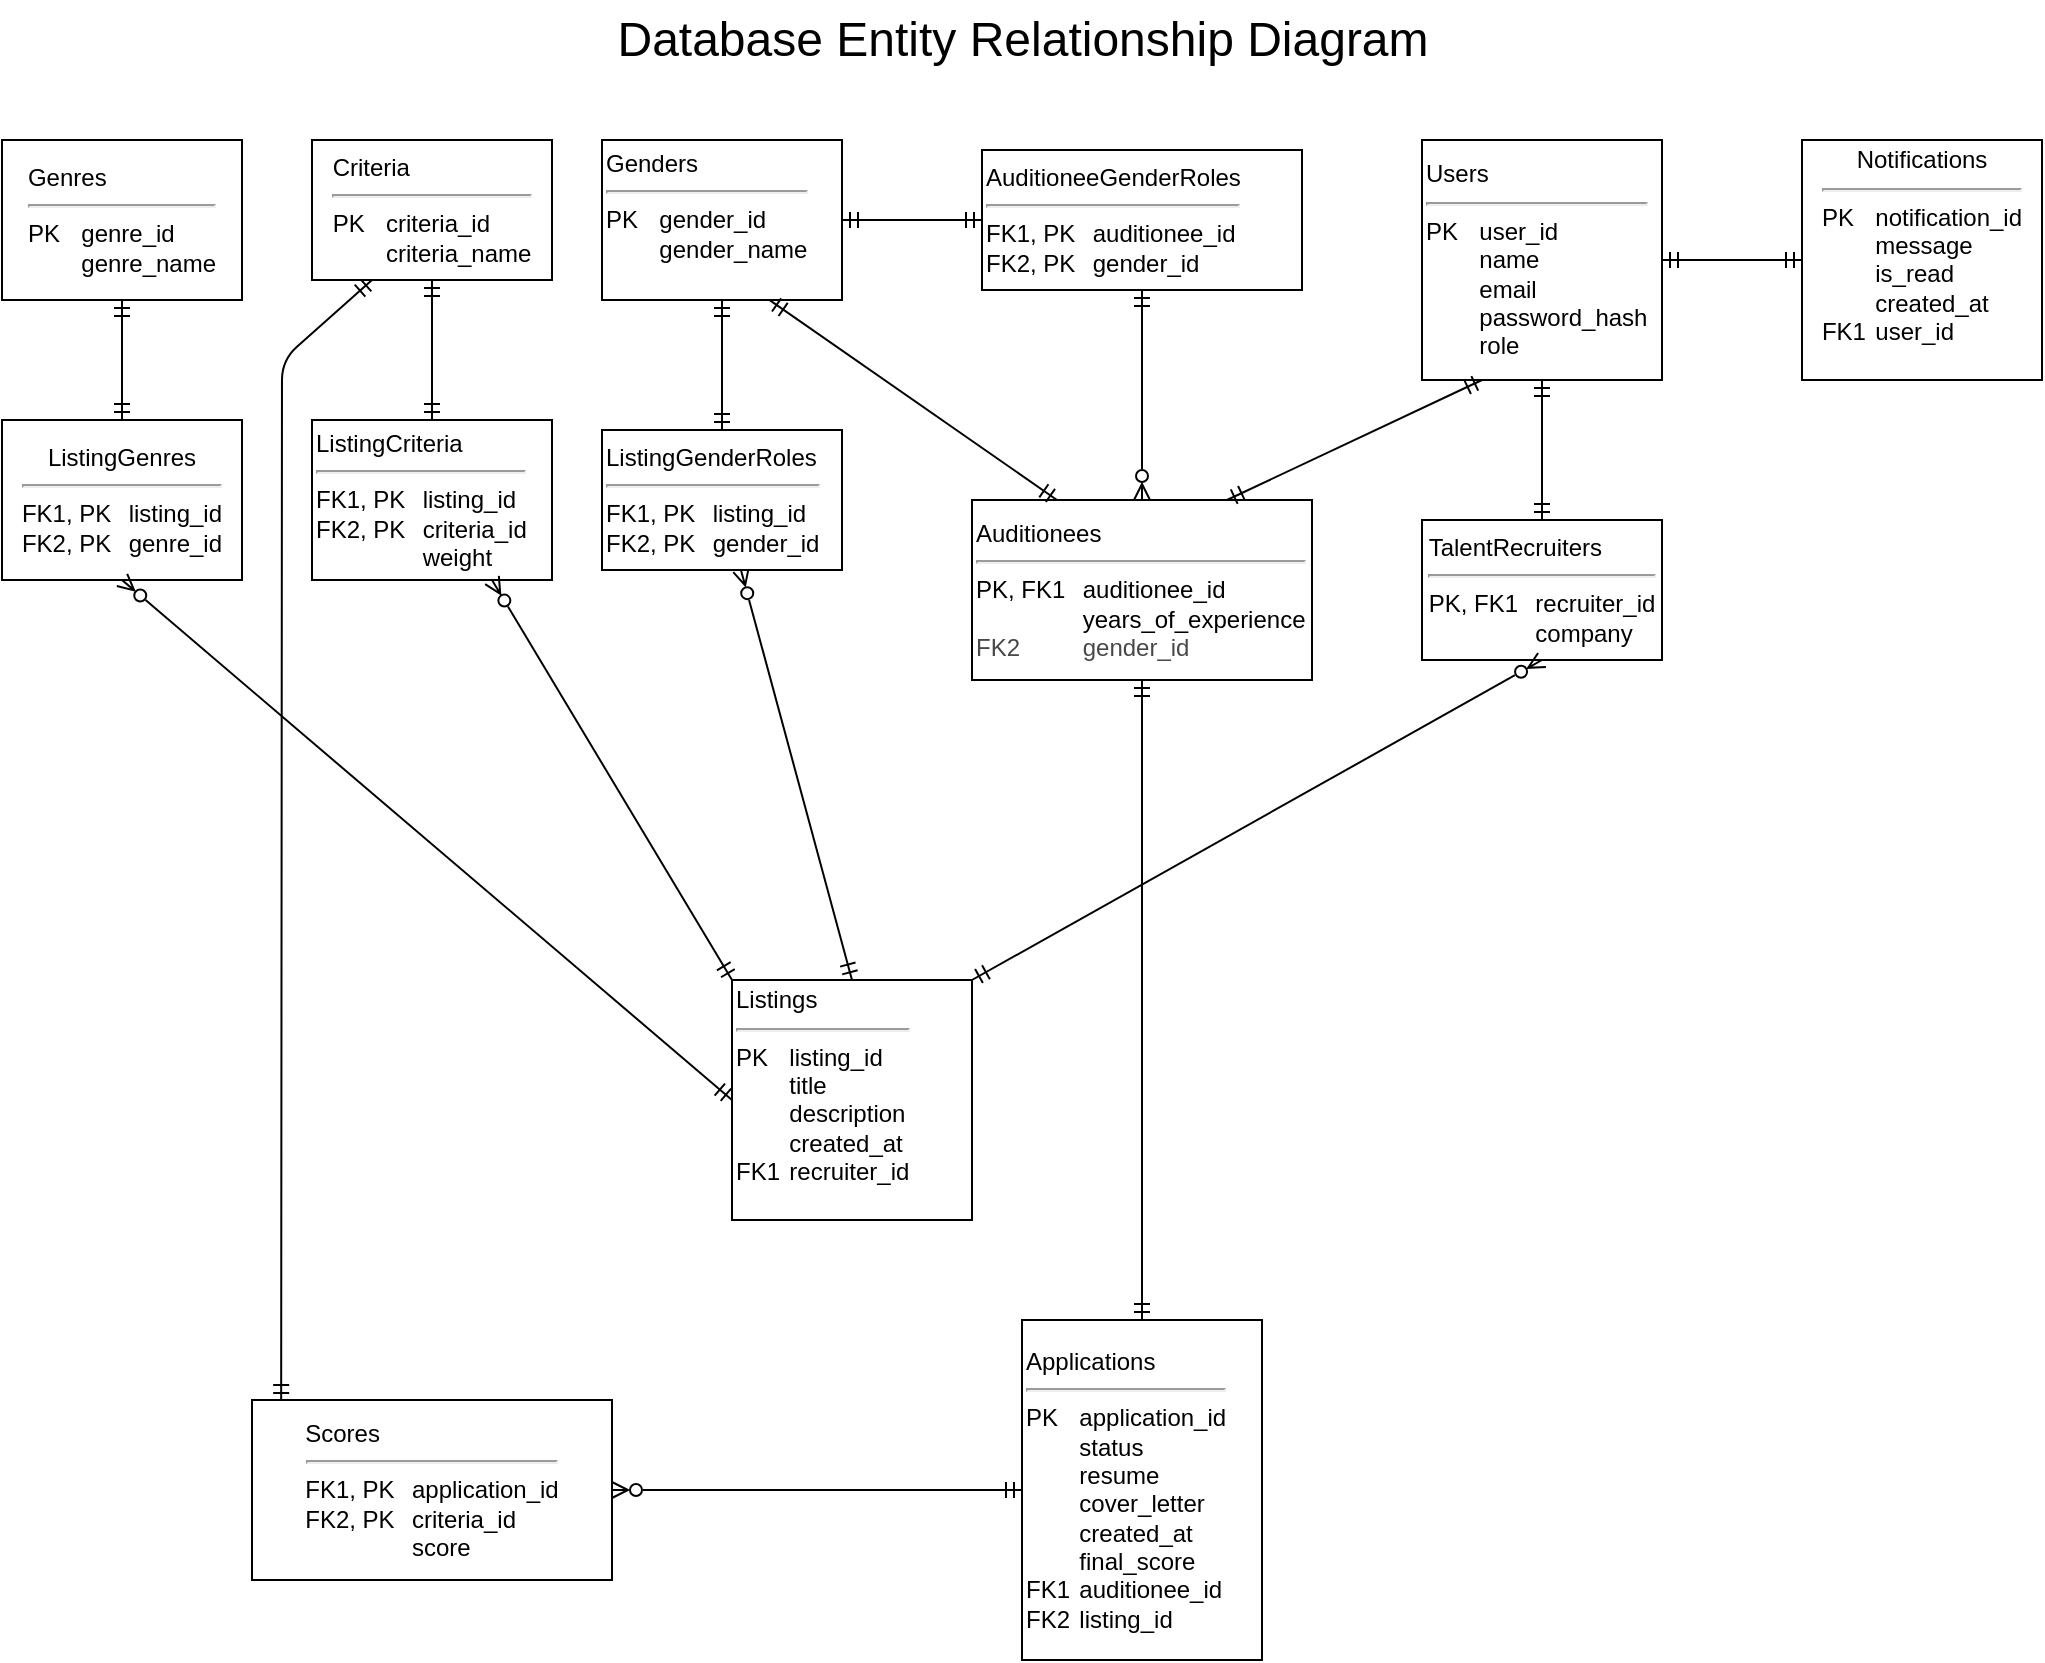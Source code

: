 <mxfile>
    <diagram id="CxO5IZroiXUPnOasfVo5" name="Page-1">
        <mxGraphModel dx="2583" dy="1251" grid="1" gridSize="10" guides="1" tooltips="1" connect="1" arrows="1" fold="1" page="1" pageScale="1" pageWidth="850" pageHeight="1100" math="0" shadow="0">
            <root>
                <mxCell id="0"/>
                <mxCell id="1" parent="0"/>
                <mxCell id="22" value="Genders&lt;div&gt;&lt;hr&gt;PK&lt;span style=&quot;white-space: pre;&quot;&gt;&#x9;&lt;/span&gt;gender_id&lt;/div&gt;&lt;div&gt;&lt;span style=&quot;white-space: pre;&quot;&gt;&#x9;&lt;/span&gt;gender_name&lt;/div&gt;&lt;div&gt;&lt;br&gt;&lt;/div&gt;" style="whiteSpace=wrap;html=1;align=left;" vertex="1" parent="1">
                    <mxGeometry x="-205" y="110" width="120" height="80" as="geometry"/>
                </mxCell>
                <mxCell id="23" value="&lt;div style=&quot;text-align: left;&quot;&gt;&lt;span style=&quot;background-color: transparent;&quot;&gt;Genres&lt;/span&gt;&lt;/div&gt;&lt;div&gt;&lt;hr style=&quot;text-align: left;&quot;&gt;&lt;div style=&quot;text-align: left;&quot;&gt;&lt;span style=&quot;background-color: transparent;&quot;&gt;PK&lt;/span&gt;&lt;span style=&quot;background-color: transparent; white-space: pre;&quot;&gt;&#x9;&lt;/span&gt;&lt;span style=&quot;background-color: transparent;&quot;&gt;genre_id&lt;/span&gt;&lt;/div&gt;&lt;/div&gt;&lt;div style=&quot;text-align: left;&quot;&gt;&lt;span style=&quot;white-space: pre;&quot;&gt;&#x9;&lt;/span&gt;genre_name&lt;br&gt;&lt;/div&gt;" style="whiteSpace=wrap;html=1;" vertex="1" parent="1">
                    <mxGeometry x="-505" y="110" width="120" height="80" as="geometry"/>
                </mxCell>
                <mxCell id="24" value="Users&lt;div&gt;&lt;hr&gt;PK&lt;span style=&quot;white-space: pre;&quot;&gt;&#x9;&lt;/span&gt;user_id&lt;/div&gt;&lt;div&gt;&lt;span style=&quot;white-space: pre;&quot;&gt;&#x9;&lt;/span&gt;name&lt;br&gt;&lt;/div&gt;&lt;div&gt;&lt;span style=&quot;white-space: pre;&quot;&gt;&#x9;&lt;/span&gt;email&lt;br&gt;&lt;/div&gt;&lt;div&gt;&lt;span style=&quot;white-space: pre;&quot;&gt;&#x9;&lt;/span&gt;password_hash&lt;br&gt;&lt;/div&gt;&lt;div&gt;&lt;span style=&quot;white-space: pre;&quot;&gt;&#x9;&lt;/span&gt;role&lt;br&gt;&lt;/div&gt;" style="whiteSpace=wrap;html=1;align=left;" vertex="1" parent="1">
                    <mxGeometry x="205" y="110" width="120" height="120" as="geometry"/>
                </mxCell>
                <mxCell id="25" value="Auditionees&lt;div&gt;&lt;hr&gt;PK, FK1&lt;span style=&quot;white-space: pre;&quot;&gt;&#x9;&lt;/span&gt;auditionee_id&lt;/div&gt;&lt;div&gt;&lt;span style=&quot;white-space: pre;&quot;&gt;&lt;span style=&quot;white-space: pre;&quot;&gt;&#x9;&lt;/span&gt;&#x9;&lt;/span&gt;years_of_experience&lt;br&gt;&lt;/div&gt;&lt;div&gt;&lt;font color=&quot;#484848&quot;&gt;FK2&lt;span style=&quot;white-space: pre;&quot;&gt;&#x9;&lt;/span&gt;&lt;span style=&quot;white-space: pre;&quot;&gt;&#x9;&lt;/span&gt;gender_id&lt;/font&gt;&lt;/div&gt;" style="whiteSpace=wrap;html=1;align=left;" vertex="1" parent="1">
                    <mxGeometry x="-20" y="290" width="170" height="90" as="geometry"/>
                </mxCell>
                <mxCell id="26" value="&lt;div style=&quot;text-align: left;&quot;&gt;&lt;span style=&quot;background-color: transparent;&quot;&gt;TalentRecruiters&lt;/span&gt;&lt;/div&gt;&lt;div&gt;&lt;hr style=&quot;text-align: left;&quot;&gt;&lt;div style=&quot;text-align: left;&quot;&gt;&lt;span style=&quot;background-color: transparent;&quot;&gt;PK, FK1&lt;/span&gt;&lt;span style=&quot;background-color: transparent; white-space: pre;&quot;&gt;&#x9;&lt;/span&gt;&lt;span style=&quot;background-color: transparent;&quot;&gt;recruiter_id&lt;/span&gt;&lt;/div&gt;&lt;/div&gt;&lt;div style=&quot;text-align: left;&quot;&gt;&lt;span style=&quot;white-space: pre;&quot;&gt;&#x9;&lt;/span&gt;&lt;span style=&quot;white-space: pre;&quot;&gt;&#x9;&lt;/span&gt;company&lt;br&gt;&lt;/div&gt;" style="whiteSpace=wrap;html=1;" vertex="1" parent="1">
                    <mxGeometry x="205" y="300" width="120" height="70" as="geometry"/>
                </mxCell>
                <mxCell id="27" value="Listings&lt;div&gt;&lt;hr&gt;PK&lt;span style=&quot;white-space: pre;&quot;&gt;&#x9;&lt;/span&gt;listing_id&lt;/div&gt;&lt;div&gt;&lt;span style=&quot;white-space: pre;&quot;&gt;&#x9;&lt;/span&gt;title&lt;br&gt;&lt;/div&gt;&lt;div&gt;&lt;span style=&quot;white-space: pre;&quot;&gt;&#x9;&lt;/span&gt;description&lt;br&gt;&lt;/div&gt;&lt;div&gt;&lt;span style=&quot;white-space: pre;&quot;&gt;&#x9;&lt;/span&gt;created_at&lt;br&gt;&lt;/div&gt;&lt;div&gt;FK1&lt;span style=&quot;white-space: pre;&quot;&gt;&#x9;&lt;/span&gt;recruiter_id&lt;/div&gt;&lt;div&gt;&lt;br&gt;&lt;/div&gt;" style="whiteSpace=wrap;html=1;align=left;" vertex="1" parent="1">
                    <mxGeometry x="-140" y="530" width="120" height="120" as="geometry"/>
                </mxCell>
                <mxCell id="28" value="AuditioneeGenderRoles&lt;div&gt;&lt;hr&gt;FK1, PK&lt;span style=&quot;white-space: pre;&quot;&gt;&#x9;&lt;/span&gt;auditionee_id&lt;/div&gt;&lt;div&gt;FK2, PK&lt;span style=&quot;white-space: pre;&quot;&gt;&#x9;&lt;/span&gt;gender_id&lt;/div&gt;" style="whiteSpace=wrap;html=1;align=left;" vertex="1" parent="1">
                    <mxGeometry x="-15" y="115" width="160" height="70" as="geometry"/>
                </mxCell>
                <mxCell id="29" style="edgeStyle=none;html=1;entryX=0.5;entryY=0;entryDx=0;entryDy=0;startArrow=ERzeroToMany;startFill=0;endArrow=ERmandOne;endFill=0;" edge="1" parent="1" source="30" target="27">
                    <mxGeometry relative="1" as="geometry"/>
                </mxCell>
                <mxCell id="30" value="ListingGenderRoles&lt;div&gt;&lt;hr&gt;FK1, PK&lt;span style=&quot;white-space: pre;&quot;&gt;&#x9;&lt;/span&gt;listing_id&lt;/div&gt;&lt;div&gt;FK2, PK&lt;span style=&quot;white-space: pre;&quot;&gt;&#x9;&lt;/span&gt;gender_id&lt;/div&gt;" style="whiteSpace=wrap;html=1;align=left;" vertex="1" parent="1">
                    <mxGeometry x="-205" y="255" width="120" height="70" as="geometry"/>
                </mxCell>
                <mxCell id="31" value="ListingGenres&lt;div&gt;&lt;hr&gt;FK1, PK&lt;span style=&quot;white-space: pre;&quot;&gt;&#x9;&lt;/span&gt;listing_id&lt;/div&gt;&lt;div&gt;FK2, PK&lt;span style=&quot;white-space: pre;&quot;&gt;&#x9;&lt;/span&gt;genre_id&lt;/div&gt;" style="whiteSpace=wrap;html=1;" vertex="1" parent="1">
                    <mxGeometry x="-505" y="250" width="120" height="80" as="geometry"/>
                </mxCell>
                <mxCell id="32" value="&lt;div style=&quot;text-align: left;&quot;&gt;&lt;span style=&quot;background-color: transparent;&quot;&gt;Criteria&lt;/span&gt;&lt;/div&gt;&lt;div&gt;&lt;hr style=&quot;text-align: left;&quot;&gt;&lt;div style=&quot;text-align: left;&quot;&gt;&lt;span style=&quot;background-color: transparent;&quot;&gt;PK&lt;/span&gt;&lt;span style=&quot;background-color: transparent; white-space: pre;&quot;&gt;&#x9;&lt;/span&gt;&lt;span style=&quot;background-color: transparent;&quot;&gt;criteria_id&lt;/span&gt;&lt;/div&gt;&lt;/div&gt;&lt;div style=&quot;text-align: left;&quot;&gt;&lt;span style=&quot;white-space: pre;&quot;&gt;&#x9;&lt;/span&gt;criteria_name&lt;br&gt;&lt;/div&gt;" style="whiteSpace=wrap;html=1;" vertex="1" parent="1">
                    <mxGeometry x="-350" y="110" width="120" height="70" as="geometry"/>
                </mxCell>
                <mxCell id="33" value="ListingCriteria&lt;div&gt;&lt;hr&gt;FK1, PK&lt;span style=&quot;white-space: pre;&quot;&gt;&#x9;&lt;/span&gt;listing_id&lt;/div&gt;&lt;div&gt;FK2, PK&lt;span style=&quot;white-space: pre;&quot;&gt;&#x9;&lt;/span&gt;criteria_id&lt;/div&gt;&lt;div&gt;&lt;span style=&quot;white-space: pre;&quot;&gt;&#x9;&lt;/span&gt;&lt;span style=&quot;white-space: pre;&quot;&gt;&#x9;&lt;/span&gt;weight&lt;br&gt;&lt;/div&gt;" style="whiteSpace=wrap;html=1;align=left;" vertex="1" parent="1">
                    <mxGeometry x="-350" y="250" width="120" height="80" as="geometry"/>
                </mxCell>
                <mxCell id="34" value="Applications&lt;div&gt;&lt;hr&gt;PK&lt;span style=&quot;white-space: pre;&quot;&gt;&#x9;&lt;/span&gt;application_id&lt;/div&gt;&lt;div&gt;&lt;span style=&quot;white-space: pre;&quot;&gt;&#x9;&lt;/span&gt;status&lt;br&gt;&lt;/div&gt;&lt;div&gt;&lt;span style=&quot;white-space: pre;&quot;&gt;&#x9;&lt;/span&gt;resume&lt;br&gt;&lt;/div&gt;&lt;div&gt;&lt;span style=&quot;white-space: pre;&quot;&gt;&#x9;&lt;/span&gt;cover_letter&lt;br&gt;&lt;/div&gt;&lt;div&gt;&lt;span style=&quot;white-space: pre;&quot;&gt;&#x9;&lt;/span&gt;created_at&lt;br&gt;&lt;/div&gt;&lt;div&gt;&lt;span style=&quot;white-space: pre;&quot;&gt;&#x9;&lt;/span&gt;final_score&lt;br&gt;&lt;/div&gt;&lt;div&gt;FK1&lt;span style=&quot;white-space: pre;&quot;&gt;&#x9;&lt;/span&gt;auditionee_id&lt;/div&gt;&lt;div&gt;FK2&lt;span style=&quot;white-space: pre;&quot;&gt;&#x9;&lt;/span&gt;listing_id&lt;/div&gt;" style="whiteSpace=wrap;html=1;align=left;" vertex="1" parent="1">
                    <mxGeometry x="5" y="700" width="120" height="170" as="geometry"/>
                </mxCell>
                <mxCell id="35" value="&lt;div style=&quot;text-align: left;&quot;&gt;&lt;span style=&quot;background-color: transparent;&quot;&gt;Scores&lt;/span&gt;&lt;/div&gt;&lt;div&gt;&lt;hr style=&quot;text-align: left;&quot;&gt;&lt;div style=&quot;text-align: left;&quot;&gt;&lt;span style=&quot;background-color: transparent;&quot;&gt;FK1, PK&lt;/span&gt;&lt;span style=&quot;background-color: transparent; white-space: pre;&quot;&gt;&#x9;&lt;/span&gt;&lt;span style=&quot;background-color: transparent;&quot;&gt;application_id&lt;/span&gt;&lt;/div&gt;&lt;/div&gt;&lt;div style=&quot;text-align: left;&quot;&gt;FK2, PK&lt;span style=&quot;white-space: pre;&quot;&gt;&#x9;&lt;/span&gt;criteria_id&lt;/div&gt;&lt;div style=&quot;text-align: left;&quot;&gt;&lt;span style=&quot;white-space: pre;&quot;&gt;&#x9;&lt;/span&gt;&lt;span style=&quot;white-space: pre;&quot;&gt;&#x9;&lt;/span&gt;score&lt;br&gt;&lt;/div&gt;" style="whiteSpace=wrap;html=1;" vertex="1" parent="1">
                    <mxGeometry x="-380" y="740" width="180" height="90" as="geometry"/>
                </mxCell>
                <mxCell id="36" value="Notifications&lt;div&gt;&lt;hr&gt;PK&lt;span style=&quot;white-space: pre;&quot;&gt;&#x9;&lt;/span&gt;notification_id&lt;/div&gt;&lt;div style=&quot;text-align: left;&quot;&gt;&lt;span style=&quot;white-space: pre;&quot;&gt;&#x9;&lt;/span&gt;message&lt;br&gt;&lt;/div&gt;&lt;div style=&quot;text-align: left;&quot;&gt;&lt;span style=&quot;white-space: pre;&quot;&gt;&#x9;&lt;/span&gt;is_read&lt;br&gt;&lt;/div&gt;&lt;div style=&quot;text-align: left;&quot;&gt;&lt;span style=&quot;white-space: pre;&quot;&gt;&#x9;&lt;/span&gt;created_at&lt;br&gt;&lt;/div&gt;&lt;div style=&quot;text-align: left;&quot;&gt;FK1&lt;span style=&quot;white-space: pre;&quot;&gt;&#x9;&lt;/span&gt;user_id&lt;/div&gt;&lt;div style=&quot;text-align: left;&quot;&gt;&lt;br&gt;&lt;/div&gt;" style="whiteSpace=wrap;html=1;" vertex="1" parent="1">
                    <mxGeometry x="395" y="110" width="120" height="120" as="geometry"/>
                </mxCell>
                <mxCell id="37" style="edgeStyle=none;html=1;entryX=0;entryY=0;entryDx=0;entryDy=0;startArrow=ERzeroToMany;startFill=0;endArrow=ERmandOne;endFill=0;exitX=0.75;exitY=1;exitDx=0;exitDy=0;" edge="1" parent="1" source="33" target="27">
                    <mxGeometry relative="1" as="geometry">
                        <mxPoint x="-113" y="330" as="sourcePoint"/>
                        <mxPoint x="-70" y="540" as="targetPoint"/>
                    </mxGeometry>
                </mxCell>
                <mxCell id="38" style="edgeStyle=none;html=1;entryX=0;entryY=0.5;entryDx=0;entryDy=0;startArrow=ERzeroToMany;startFill=0;endArrow=ERmandOne;endFill=0;exitX=0.5;exitY=1;exitDx=0;exitDy=0;" edge="1" parent="1" source="31" target="27">
                    <mxGeometry relative="1" as="geometry">
                        <mxPoint x="-103" y="340" as="sourcePoint"/>
                        <mxPoint x="-60" y="550" as="targetPoint"/>
                    </mxGeometry>
                </mxCell>
                <mxCell id="39" style="edgeStyle=none;html=1;entryX=1;entryY=0;entryDx=0;entryDy=0;startArrow=ERzeroToMany;startFill=0;endArrow=ERmandOne;endFill=0;exitX=0.5;exitY=1;exitDx=0;exitDy=0;" edge="1" parent="1" source="26" target="27">
                    <mxGeometry relative="1" as="geometry">
                        <mxPoint x="-93" y="350" as="sourcePoint"/>
                        <mxPoint x="-50" y="560" as="targetPoint"/>
                    </mxGeometry>
                </mxCell>
                <mxCell id="40" style="edgeStyle=none;html=1;entryX=0.5;entryY=0;entryDx=0;entryDy=0;startArrow=ERmandOne;startFill=0;endArrow=ERmandOne;endFill=0;exitX=0.5;exitY=1;exitDx=0;exitDy=0;" edge="1" parent="1" source="32" target="33">
                    <mxGeometry relative="1" as="geometry">
                        <mxPoint x="-263" y="200" as="sourcePoint"/>
                        <mxPoint x="-220" y="410" as="targetPoint"/>
                    </mxGeometry>
                </mxCell>
                <mxCell id="41" style="edgeStyle=none;html=1;entryX=0.5;entryY=0;entryDx=0;entryDy=0;startArrow=ERmandOne;startFill=0;endArrow=ERmandOne;endFill=0;exitX=0.5;exitY=1;exitDx=0;exitDy=0;" edge="1" parent="1" source="23" target="31">
                    <mxGeometry relative="1" as="geometry">
                        <mxPoint x="-415" y="200" as="sourcePoint"/>
                        <mxPoint x="-415" y="270" as="targetPoint"/>
                    </mxGeometry>
                </mxCell>
                <mxCell id="42" style="edgeStyle=none;html=1;entryX=0.5;entryY=0;entryDx=0;entryDy=0;startArrow=ERmandOne;startFill=0;endArrow=ERmandOne;endFill=0;exitX=0.5;exitY=1;exitDx=0;exitDy=0;" edge="1" parent="1" source="22" target="30">
                    <mxGeometry relative="1" as="geometry">
                        <mxPoint x="-195" y="175" as="sourcePoint"/>
                        <mxPoint x="-195" y="245" as="targetPoint"/>
                    </mxGeometry>
                </mxCell>
                <mxCell id="43" style="edgeStyle=none;html=1;entryX=1;entryY=0.5;entryDx=0;entryDy=0;startArrow=ERmandOne;startFill=0;endArrow=ERmandOne;endFill=0;exitX=0;exitY=0.5;exitDx=0;exitDy=0;" edge="1" parent="1" source="28" target="22">
                    <mxGeometry relative="1" as="geometry">
                        <mxPoint x="-35.83" y="170" as="sourcePoint"/>
                        <mxPoint x="-35.83" y="240" as="targetPoint"/>
                    </mxGeometry>
                </mxCell>
                <mxCell id="44" style="edgeStyle=none;html=1;entryX=0.5;entryY=0;entryDx=0;entryDy=0;startArrow=ERmandOne;startFill=0;endArrow=ERzeroToMany;endFill=0;exitX=0.5;exitY=1;exitDx=0;exitDy=0;" edge="1" parent="1" source="28" target="25">
                    <mxGeometry relative="1" as="geometry">
                        <mxPoint x="-145" y="160" as="sourcePoint"/>
                        <mxPoint x="-145" y="230" as="targetPoint"/>
                    </mxGeometry>
                </mxCell>
                <mxCell id="45" style="edgeStyle=none;html=1;entryX=0.7;entryY=1.002;entryDx=0;entryDy=0;startArrow=ERmandOne;startFill=0;endArrow=ERmandOne;endFill=0;exitX=0.25;exitY=0;exitDx=0;exitDy=0;entryPerimeter=0;" edge="1" parent="1" source="25" target="22">
                    <mxGeometry relative="1" as="geometry">
                        <mxPoint x="115" y="160" as="sourcePoint"/>
                        <mxPoint x="45" y="160" as="targetPoint"/>
                    </mxGeometry>
                </mxCell>
                <mxCell id="46" style="edgeStyle=none;html=1;entryX=0.25;entryY=1;entryDx=0;entryDy=0;startArrow=ERmandOne;startFill=0;endArrow=ERmandOne;endFill=0;exitX=0.75;exitY=0;exitDx=0;exitDy=0;" edge="1" parent="1" source="25" target="24">
                    <mxGeometry relative="1" as="geometry">
                        <mxPoint x="33" y="300" as="sourcePoint"/>
                        <mxPoint x="-111" y="200" as="targetPoint"/>
                    </mxGeometry>
                </mxCell>
                <mxCell id="47" style="edgeStyle=none;html=1;entryX=0.5;entryY=1;entryDx=0;entryDy=0;startArrow=ERmandOne;startFill=0;endArrow=ERmandOne;endFill=0;exitX=0.5;exitY=0;exitDx=0;exitDy=0;" edge="1" parent="1" source="26" target="24">
                    <mxGeometry relative="1" as="geometry">
                        <mxPoint x="118" y="300" as="sourcePoint"/>
                        <mxPoint x="275" y="240" as="targetPoint"/>
                    </mxGeometry>
                </mxCell>
                <mxCell id="48" style="edgeStyle=none;html=1;entryX=0;entryY=0.5;entryDx=0;entryDy=0;startArrow=ERmandOne;startFill=0;endArrow=ERmandOne;endFill=0;exitX=1;exitY=0.5;exitDx=0;exitDy=0;" edge="1" parent="1" source="24" target="36">
                    <mxGeometry relative="1" as="geometry">
                        <mxPoint x="128" y="310" as="sourcePoint"/>
                        <mxPoint x="285" y="250" as="targetPoint"/>
                    </mxGeometry>
                </mxCell>
                <mxCell id="49" style="edgeStyle=none;html=1;startArrow=ERmandOne;startFill=0;endArrow=ERmandOne;endFill=0;entryX=0.25;entryY=1;entryDx=0;entryDy=0;exitX=0.081;exitY=0.006;exitDx=0;exitDy=0;exitPerimeter=0;" edge="1" parent="1" source="35" target="32">
                    <mxGeometry relative="1" as="geometry">
                        <mxPoint x="-365" y="730" as="sourcePoint"/>
                        <mxPoint x="-365" y="210" as="targetPoint"/>
                        <Array as="points">
                            <mxPoint x="-365" y="220"/>
                        </Array>
                    </mxGeometry>
                </mxCell>
                <mxCell id="50" style="edgeStyle=none;html=1;startArrow=ERzeroToMany;startFill=0;endArrow=ERmandOne;endFill=0;exitX=1;exitY=0.5;exitDx=0;exitDy=0;entryX=0;entryY=0.5;entryDx=0;entryDy=0;" edge="1" parent="1" source="35" target="34">
                    <mxGeometry relative="1" as="geometry">
                        <mxPoint x="-165" y="880" as="sourcePoint"/>
                        <mxPoint x="-165" y="470" as="targetPoint"/>
                    </mxGeometry>
                </mxCell>
                <mxCell id="51" style="edgeStyle=none;html=1;startArrow=ERmandOne;startFill=0;endArrow=ERmandOne;endFill=0;exitX=0.5;exitY=0;exitDx=0;exitDy=0;entryX=0.5;entryY=1;entryDx=0;entryDy=0;" edge="1" parent="1" source="34" target="25">
                    <mxGeometry relative="1" as="geometry">
                        <mxPoint x="-270" y="760" as="sourcePoint"/>
                        <mxPoint x="-270" y="350" as="targetPoint"/>
                    </mxGeometry>
                </mxCell>
                <mxCell id="52" value="&lt;font style=&quot;font-size: 24px;&quot;&gt;Database Entity Relationship Diagram&lt;/font&gt;" style="text;html=1;align=center;verticalAlign=middle;resizable=0;points=[];autosize=1;strokeColor=none;fillColor=none;" vertex="1" parent="1">
                    <mxGeometry x="-210" y="40" width="430" height="40" as="geometry"/>
                </mxCell>
            </root>
        </mxGraphModel>
    </diagram>
</mxfile>